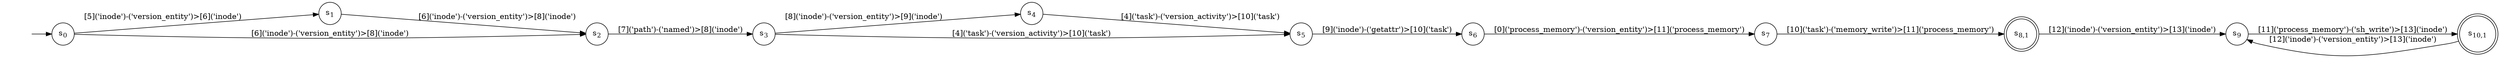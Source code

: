 digraph DFA {
    rankdir = LR;
    I [style = invis];
    I -> S0;
    S0 [label = <s<sub>0</sub>>, shape = circle];
    S1 [label = <s<sub>1</sub>>, shape = circle];
    S2 [label = <s<sub>2</sub>>, shape = circle];
    S3 [label = <s<sub>3</sub>>, shape = circle];
    S4 [label = <s<sub>4</sub>>, shape = circle];
    S5 [label = <s<sub>5</sub>>, shape = circle];
    S6 [label = <s<sub>6</sub>>, shape = circle];
    S7 [label = <s<sub>7</sub>>, shape = circle];
    S8 [label = <s<sub>8,1</sub>>, shape = circle, peripheries = 2];
    S9 [label = <s<sub>9</sub>>, shape = circle];
    S10 [label = <s<sub>10,1</sub>>, shape = circle, peripheries = 2];
    S10 -> S9 [label = "[12]('inode')-('version_entity')>[13]('inode')"];
    S9 -> S10 [label = "[11]('process_memory')-('sh_write')>[13]('inode')"];
    S8 -> S9 [label = "[12]('inode')-('version_entity')>[13]('inode')"];
    S7 -> S8 [label = "[10]('task')-('memory_write')>[11]('process_memory')"];
    S6 -> S7 [label = "[0]('process_memory')-('version_entity')>[11]('process_memory')"];
    S5 -> S6 [label = "[9]('inode')-('getattr')>[10]('task')"];
    S4 -> S5 [label = "[4]('task')-('version_activity')>[10]('task')"];
    S3 -> S4 [label = "[8]('inode')-('version_entity')>[9]('inode')"];
    S3 -> S5 [label = "[4]('task')-('version_activity')>[10]('task')"];
    S2 -> S3 [label = "[7]('path')-('named')>[8]('inode')"];
    S1 -> S2 [label = "[6]('inode')-('version_entity')>[8]('inode')"];
    S0 -> S1 [label = "[5]('inode')-('version_entity')>[6]('inode')"];
    S0 -> S2 [label = "[6]('inode')-('version_entity')>[8]('inode')"];
}
